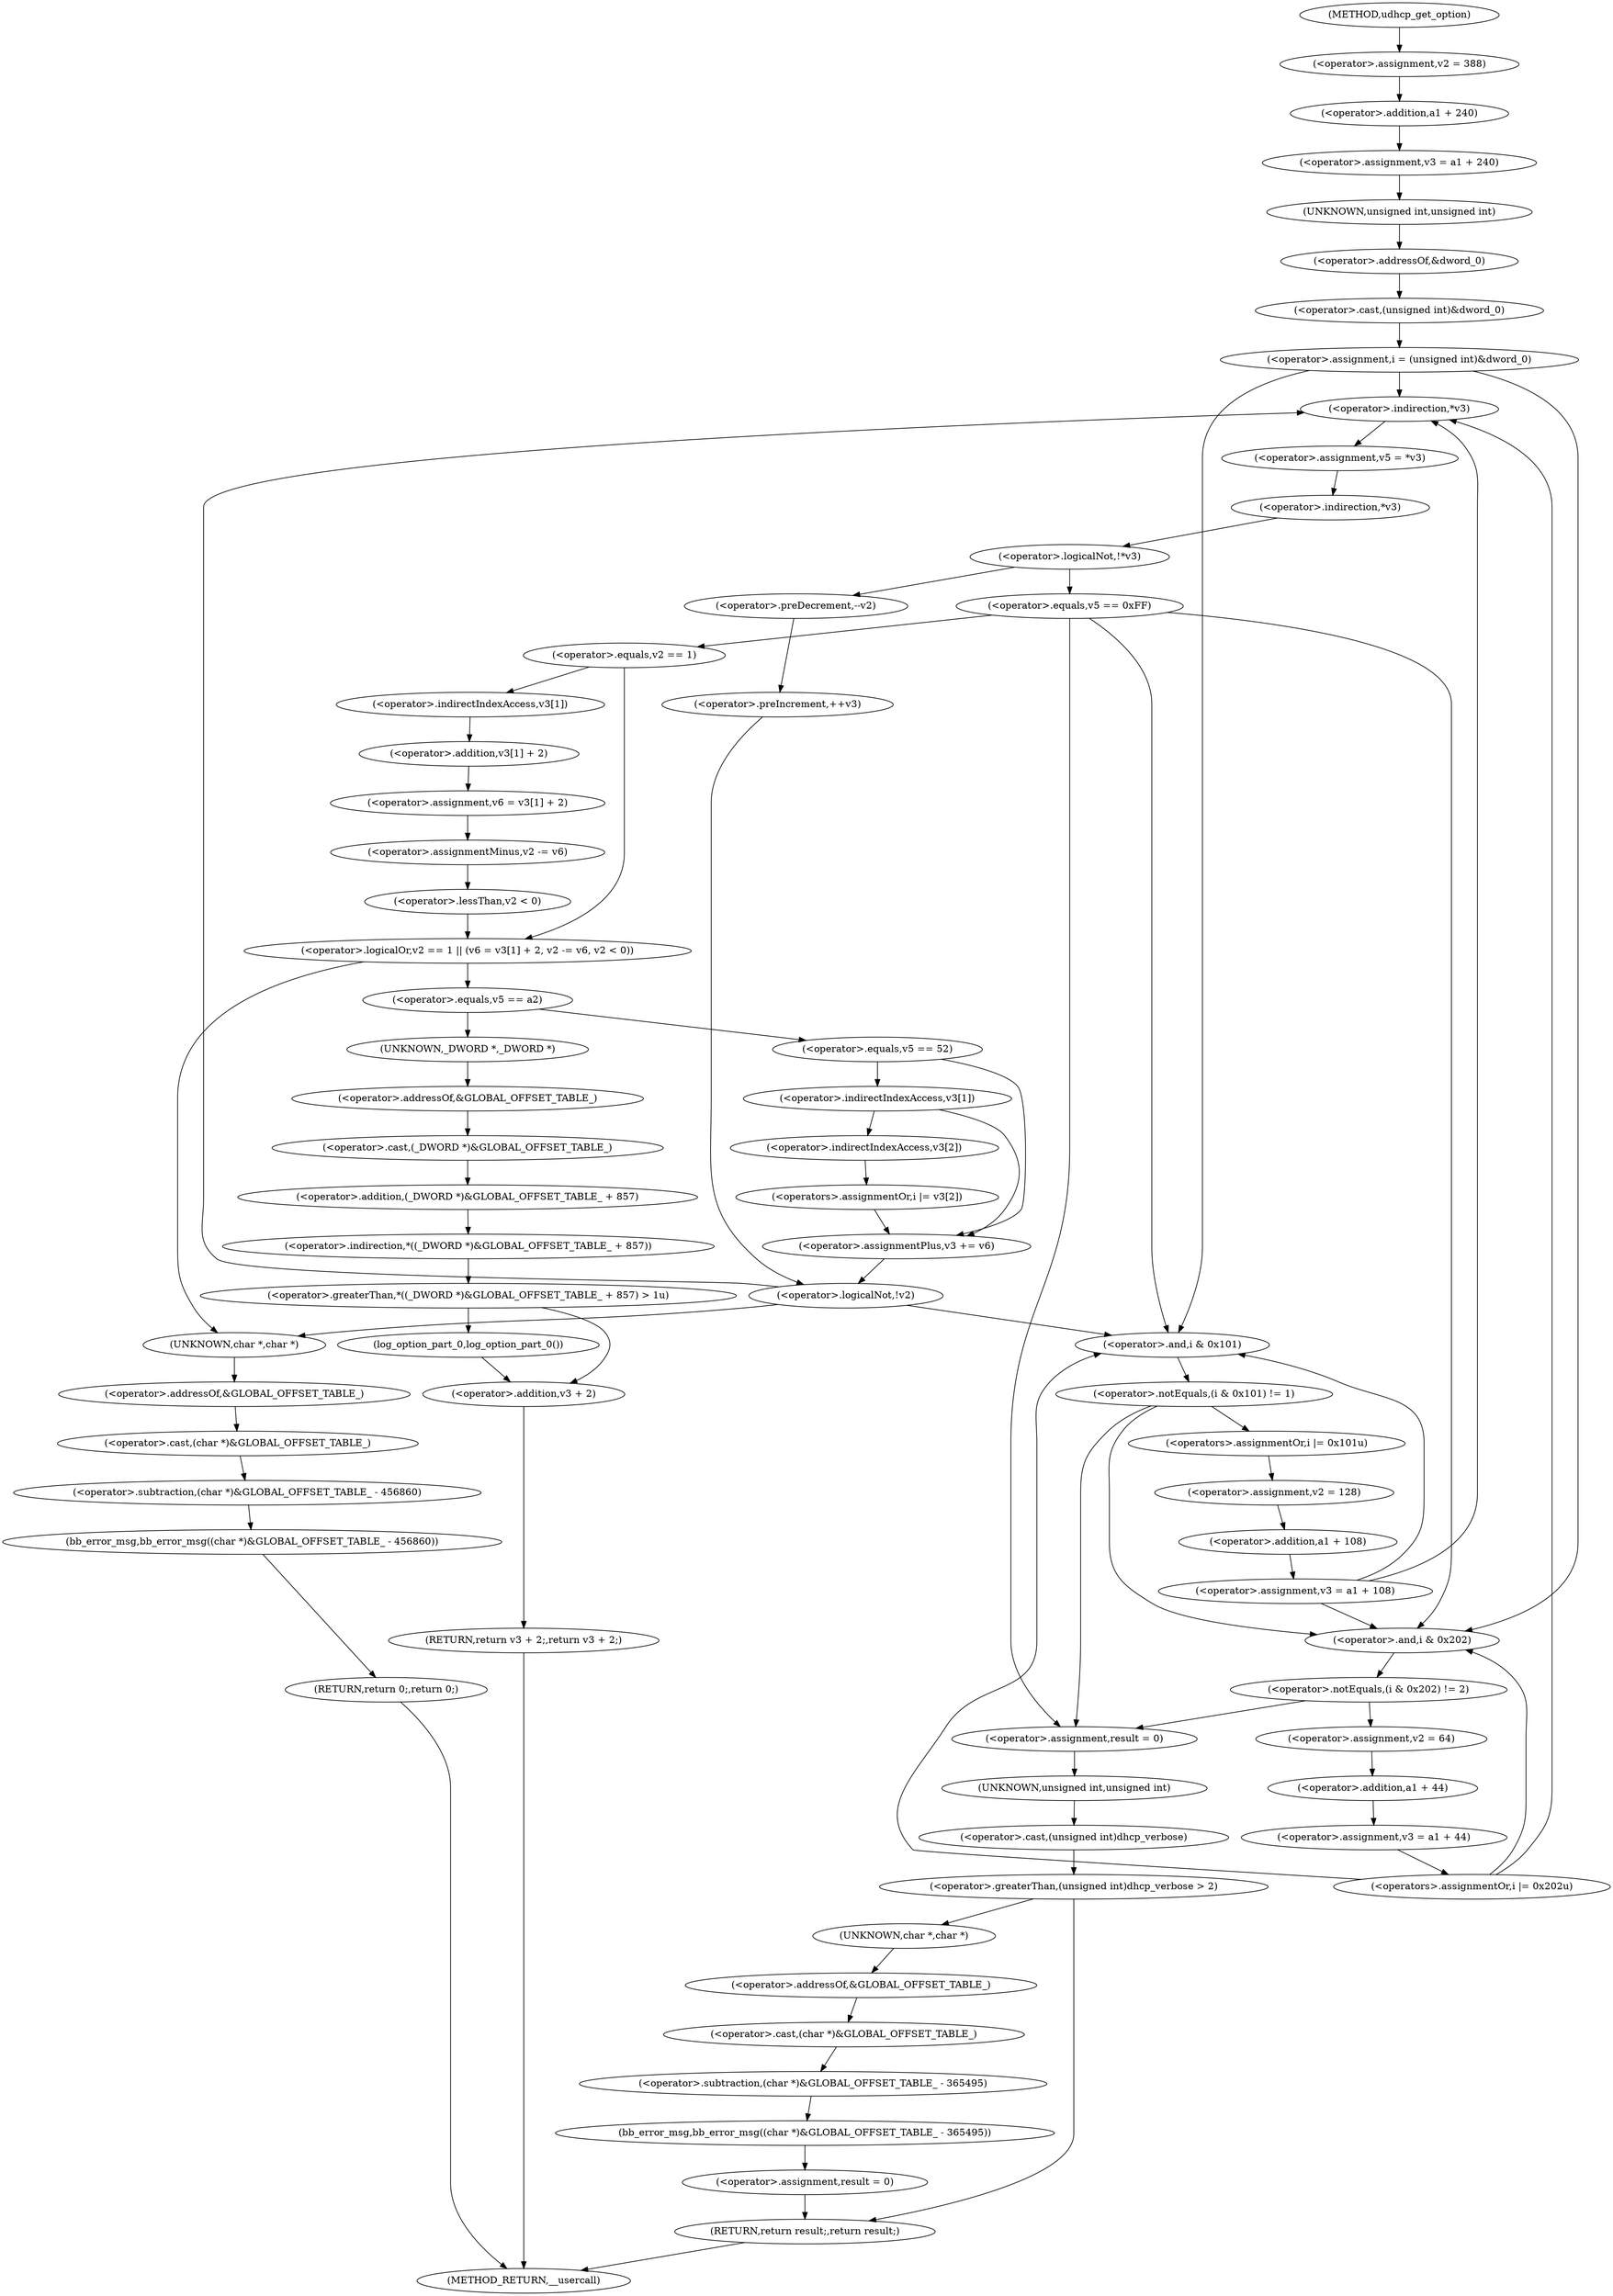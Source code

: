 digraph udhcp_get_option {  
"1000117" [label = "(<operator>.assignment,v2 = 388)" ]
"1000120" [label = "(<operator>.assignment,v3 = a1 + 240)" ]
"1000122" [label = "(<operator>.addition,a1 + 240)" ]
"1000126" [label = "(<operator>.assignment,i = (unsigned int)&dword_0)" ]
"1000128" [label = "(<operator>.cast,(unsigned int)&dword_0)" ]
"1000129" [label = "(UNKNOWN,unsigned int,unsigned int)" ]
"1000130" [label = "(<operator>.addressOf,&dword_0)" ]
"1000132" [label = "(<operators>.assignmentOr,i |= 0x202u)" ]
"1000142" [label = "(<operator>.assignment,v5 = *v3)" ]
"1000144" [label = "(<operator>.indirection,*v3)" ]
"1000147" [label = "(<operator>.logicalNot,!*v3)" ]
"1000148" [label = "(<operator>.indirection,*v3)" ]
"1000151" [label = "(<operator>.preDecrement,--v2)" ]
"1000153" [label = "(<operator>.preIncrement,++v3)" ]
"1000157" [label = "(<operator>.equals,v5 == 0xFF)" ]
"1000162" [label = "(<operator>.logicalOr,v2 == 1 || (v6 = v3[1] + 2, v2 -= v6, v2 < 0))" ]
"1000163" [label = "(<operator>.equals,v2 == 1)" ]
"1000167" [label = "(<operator>.assignment,v6 = v3[1] + 2)" ]
"1000169" [label = "(<operator>.addition,v3[1] + 2)" ]
"1000170" [label = "(<operator>.indirectIndexAccess,v3[1])" ]
"1000175" [label = "(<operator>.assignmentMinus,v2 -= v6)" ]
"1000178" [label = "(<operator>.lessThan,v2 < 0)" ]
"1000183" [label = "(bb_error_msg,bb_error_msg((char *)&GLOBAL_OFFSET_TABLE_ - 456860))" ]
"1000184" [label = "(<operator>.subtraction,(char *)&GLOBAL_OFFSET_TABLE_ - 456860)" ]
"1000185" [label = "(<operator>.cast,(char *)&GLOBAL_OFFSET_TABLE_)" ]
"1000186" [label = "(UNKNOWN,char *,char *)" ]
"1000187" [label = "(<operator>.addressOf,&GLOBAL_OFFSET_TABLE_)" ]
"1000190" [label = "(RETURN,return 0;,return 0;)" ]
"1000193" [label = "(<operator>.equals,v5 == a2)" ]
"1000198" [label = "(<operator>.greaterThan,*((_DWORD *)&GLOBAL_OFFSET_TABLE_ + 857) > 1u)" ]
"1000199" [label = "(<operator>.indirection,*((_DWORD *)&GLOBAL_OFFSET_TABLE_ + 857))" ]
"1000200" [label = "(<operator>.addition,(_DWORD *)&GLOBAL_OFFSET_TABLE_ + 857)" ]
"1000201" [label = "(<operator>.cast,(_DWORD *)&GLOBAL_OFFSET_TABLE_)" ]
"1000202" [label = "(UNKNOWN,_DWORD *,_DWORD *)" ]
"1000203" [label = "(<operator>.addressOf,&GLOBAL_OFFSET_TABLE_)" ]
"1000207" [label = "(log_option_part_0,log_option_part_0())" ]
"1000208" [label = "(RETURN,return v3 + 2;,return v3 + 2;)" ]
"1000209" [label = "(<operator>.addition,v3 + 2)" ]
"1000213" [label = "(<operator>.equals,v5 == 52)" ]
"1000218" [label = "(<operator>.indirectIndexAccess,v3[1])" ]
"1000221" [label = "(<operators>.assignmentOr,i |= v3[2])" ]
"1000223" [label = "(<operator>.indirectIndexAccess,v3[2])" ]
"1000226" [label = "(<operator>.assignmentPlus,v3 += v6)" ]
"1000231" [label = "(<operator>.logicalNot,!v2)" ]
"1000235" [label = "(<operator>.notEquals,(i & 0x101) != 1)" ]
"1000236" [label = "(<operator>.and,i & 0x101)" ]
"1000241" [label = "(<operators>.assignmentOr,i |= 0x101u)" ]
"1000244" [label = "(<operator>.assignment,v2 = 128)" ]
"1000247" [label = "(<operator>.assignment,v3 = a1 + 108)" ]
"1000249" [label = "(<operator>.addition,a1 + 108)" ]
"1000253" [label = "(<operator>.notEquals,(i & 0x202) != 2)" ]
"1000254" [label = "(<operator>.and,i & 0x202)" ]
"1000259" [label = "(<operator>.assignment,v2 = 64)" ]
"1000262" [label = "(<operator>.assignment,v3 = a1 + 44)" ]
"1000264" [label = "(<operator>.addition,a1 + 44)" ]
"1000267" [label = "(<operator>.assignment,result = 0)" ]
"1000271" [label = "(<operator>.greaterThan,(unsigned int)dhcp_verbose > 2)" ]
"1000272" [label = "(<operator>.cast,(unsigned int)dhcp_verbose)" ]
"1000273" [label = "(UNKNOWN,unsigned int,unsigned int)" ]
"1000277" [label = "(bb_error_msg,bb_error_msg((char *)&GLOBAL_OFFSET_TABLE_ - 365495))" ]
"1000278" [label = "(<operator>.subtraction,(char *)&GLOBAL_OFFSET_TABLE_ - 365495)" ]
"1000279" [label = "(<operator>.cast,(char *)&GLOBAL_OFFSET_TABLE_)" ]
"1000280" [label = "(UNKNOWN,char *,char *)" ]
"1000281" [label = "(<operator>.addressOf,&GLOBAL_OFFSET_TABLE_)" ]
"1000284" [label = "(<operator>.assignment,result = 0)" ]
"1000287" [label = "(RETURN,return result;,return result;)" ]
"1000107" [label = "(METHOD,udhcp_get_option)" ]
"1000289" [label = "(METHOD_RETURN,__usercall)" ]
  "1000117" -> "1000122" 
  "1000120" -> "1000129" 
  "1000122" -> "1000120" 
  "1000126" -> "1000144" 
  "1000126" -> "1000236" 
  "1000126" -> "1000254" 
  "1000128" -> "1000126" 
  "1000129" -> "1000130" 
  "1000130" -> "1000128" 
  "1000132" -> "1000144" 
  "1000132" -> "1000236" 
  "1000132" -> "1000254" 
  "1000142" -> "1000148" 
  "1000144" -> "1000142" 
  "1000147" -> "1000151" 
  "1000147" -> "1000157" 
  "1000148" -> "1000147" 
  "1000151" -> "1000153" 
  "1000153" -> "1000231" 
  "1000157" -> "1000236" 
  "1000157" -> "1000254" 
  "1000157" -> "1000267" 
  "1000157" -> "1000163" 
  "1000162" -> "1000186" 
  "1000162" -> "1000193" 
  "1000163" -> "1000162" 
  "1000163" -> "1000170" 
  "1000167" -> "1000175" 
  "1000169" -> "1000167" 
  "1000170" -> "1000169" 
  "1000175" -> "1000178" 
  "1000178" -> "1000162" 
  "1000183" -> "1000190" 
  "1000184" -> "1000183" 
  "1000185" -> "1000184" 
  "1000186" -> "1000187" 
  "1000187" -> "1000185" 
  "1000190" -> "1000289" 
  "1000193" -> "1000202" 
  "1000193" -> "1000213" 
  "1000198" -> "1000207" 
  "1000198" -> "1000209" 
  "1000199" -> "1000198" 
  "1000200" -> "1000199" 
  "1000201" -> "1000200" 
  "1000202" -> "1000203" 
  "1000203" -> "1000201" 
  "1000207" -> "1000209" 
  "1000208" -> "1000289" 
  "1000209" -> "1000208" 
  "1000213" -> "1000218" 
  "1000213" -> "1000226" 
  "1000218" -> "1000223" 
  "1000218" -> "1000226" 
  "1000221" -> "1000226" 
  "1000223" -> "1000221" 
  "1000226" -> "1000231" 
  "1000231" -> "1000144" 
  "1000231" -> "1000236" 
  "1000231" -> "1000186" 
  "1000235" -> "1000254" 
  "1000235" -> "1000267" 
  "1000235" -> "1000241" 
  "1000236" -> "1000235" 
  "1000241" -> "1000244" 
  "1000244" -> "1000249" 
  "1000247" -> "1000144" 
  "1000247" -> "1000236" 
  "1000247" -> "1000254" 
  "1000249" -> "1000247" 
  "1000253" -> "1000267" 
  "1000253" -> "1000259" 
  "1000254" -> "1000253" 
  "1000259" -> "1000264" 
  "1000262" -> "1000132" 
  "1000264" -> "1000262" 
  "1000267" -> "1000273" 
  "1000271" -> "1000280" 
  "1000271" -> "1000287" 
  "1000272" -> "1000271" 
  "1000273" -> "1000272" 
  "1000277" -> "1000284" 
  "1000278" -> "1000277" 
  "1000279" -> "1000278" 
  "1000280" -> "1000281" 
  "1000281" -> "1000279" 
  "1000284" -> "1000287" 
  "1000287" -> "1000289" 
  "1000107" -> "1000117" 
}
